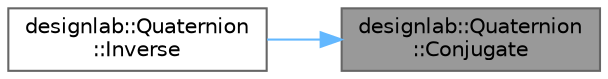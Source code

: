 digraph "designlab::Quaternion::Conjugate"
{
 // LATEX_PDF_SIZE
  bgcolor="transparent";
  edge [fontname=Helvetica,fontsize=10,labelfontname=Helvetica,labelfontsize=10];
  node [fontname=Helvetica,fontsize=10,shape=box,height=0.2,width=0.4];
  rankdir="RL";
  Node1 [id="Node000001",label="designlab::Quaternion\l::Conjugate",height=0.2,width=0.4,color="gray40", fillcolor="grey60", style="filled", fontcolor="black",tooltip="クォータニオンの共役を返す．共役なクォータニオンとは，ベクトル成分の符号を反転させたもの   q = w + xi + yj + zk とすると，qの共役は w - xi - yj - zk となる．回..."];
  Node1 -> Node2 [id="edge1_Node000001_Node000002",dir="back",color="steelblue1",style="solid",tooltip=" "];
  Node2 [id="Node000002",label="designlab::Quaternion\l::Inverse",height=0.2,width=0.4,color="grey40", fillcolor="white", style="filled",URL="$structdesignlab_1_1_quaternion.html#a5e17d48809b4339ee959c2119a106726",tooltip="クォータニオンの逆数を返す   クォータニオンqの逆数q^-1は，qの共役をノルムで割ったもの"];
}
